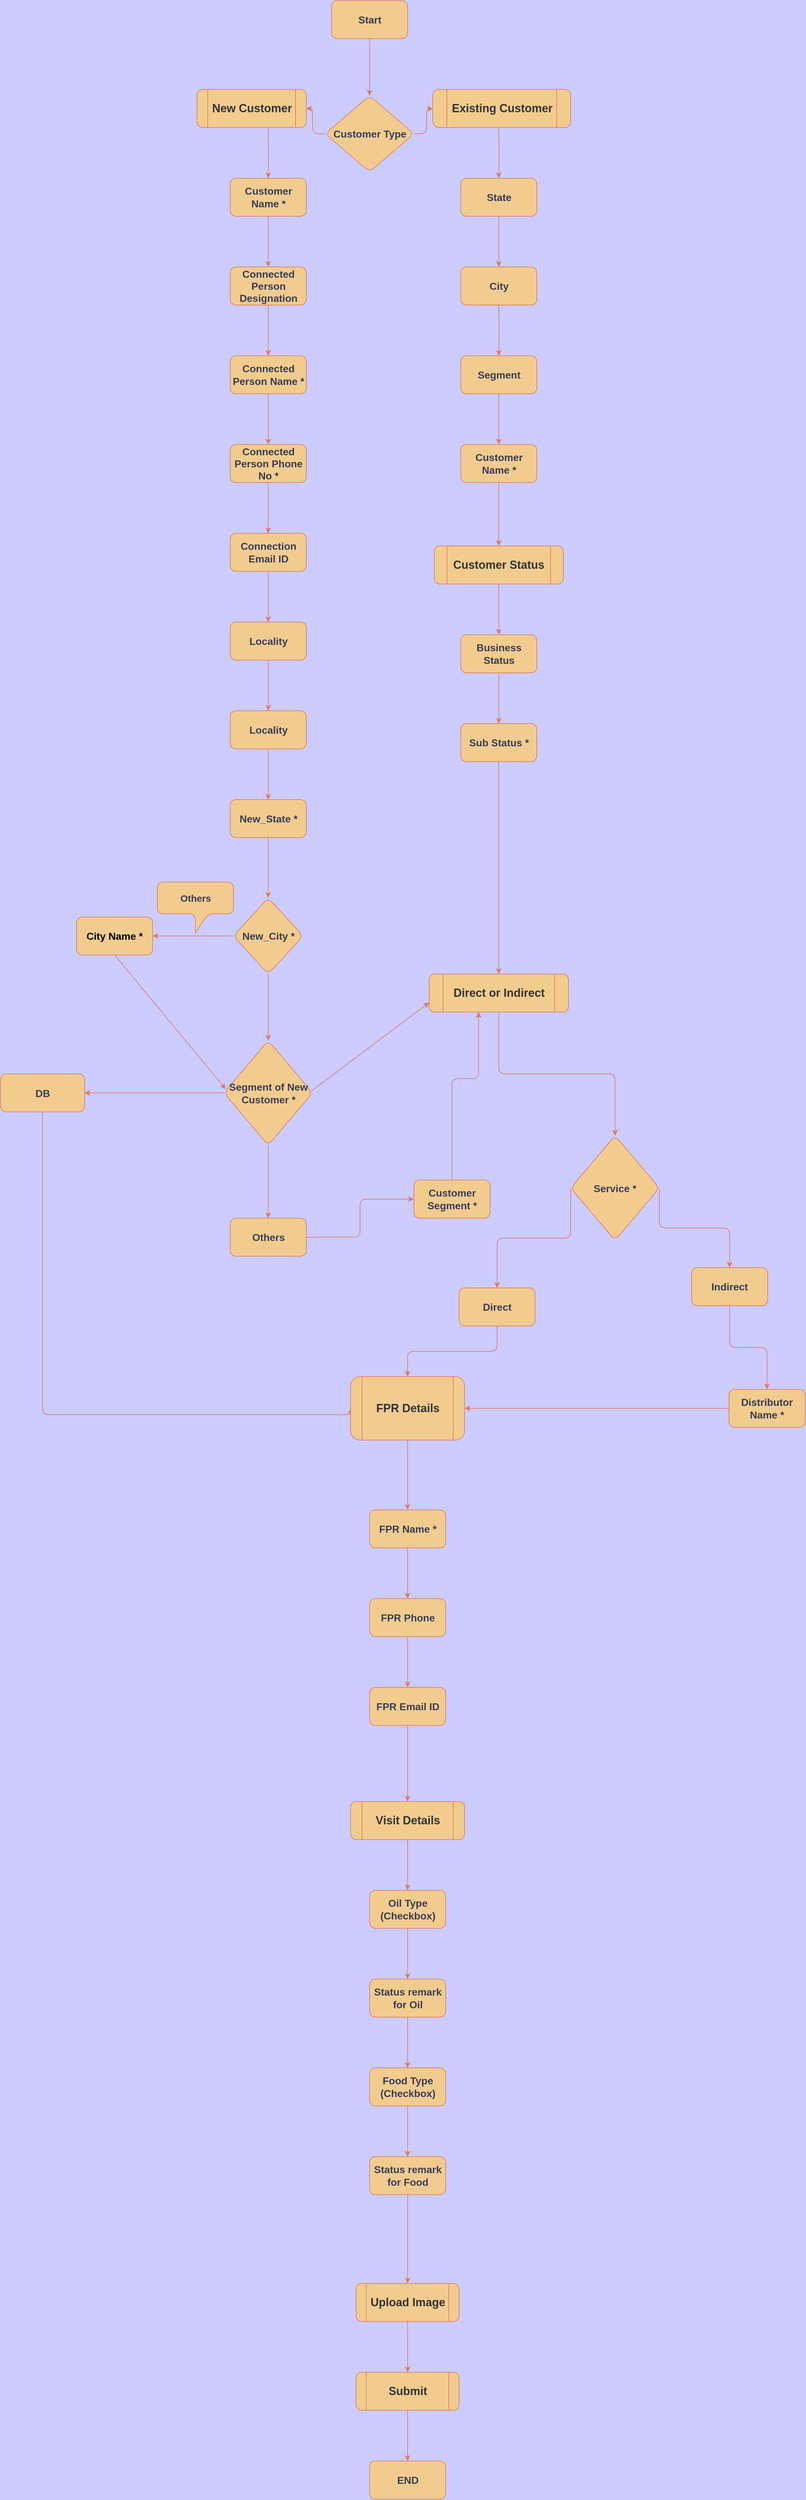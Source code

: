 <mxfile version="26.0.3">
  <diagram name="Page-1" id="N8i2UCWoSw69izzgNFbT">
    <mxGraphModel dx="2250" dy="795" grid="0" gridSize="10" guides="1" tooltips="1" connect="1" arrows="1" fold="1" page="1" pageScale="1" pageWidth="850" pageHeight="1100" background="#CCCCFF" math="0" shadow="0">
      <root>
        <mxCell id="0" />
        <mxCell id="1" parent="0" />
        <mxCell id="n3y6flI2zPdxHJmEXx_k-30" value="" style="edgeStyle=orthogonalEdgeStyle;rounded=1;orthogonalLoop=1;jettySize=auto;html=1;labelBackgroundColor=none;fontColor=default;strokeColor=#E07A5F;" edge="1" parent="1" source="n3y6flI2zPdxHJmEXx_k-21" target="n3y6flI2zPdxHJmEXx_k-29">
          <mxGeometry relative="1" as="geometry" />
        </mxCell>
        <mxCell id="n3y6flI2zPdxHJmEXx_k-21" value="&lt;b&gt;&lt;font style=&quot;font-size: 16px;&quot;&gt;Start&lt;/font&gt;&lt;/b&gt;" style="rounded=1;whiteSpace=wrap;html=1;labelBackgroundColor=none;fillColor=#F2CC8F;strokeColor=#E07A5F;fontColor=#393C56;" vertex="1" parent="1">
          <mxGeometry x="342.5" y="260" width="120" height="60" as="geometry" />
        </mxCell>
        <mxCell id="n3y6flI2zPdxHJmEXx_k-32" value="" style="edgeStyle=orthogonalEdgeStyle;rounded=1;orthogonalLoop=1;jettySize=auto;html=1;labelBackgroundColor=none;fontColor=default;strokeColor=#E07A5F;" edge="1" parent="1" source="n3y6flI2zPdxHJmEXx_k-29">
          <mxGeometry relative="1" as="geometry">
            <mxPoint x="302.5" y="430.0" as="targetPoint" />
          </mxGeometry>
        </mxCell>
        <mxCell id="n3y6flI2zPdxHJmEXx_k-34" value="" style="edgeStyle=orthogonalEdgeStyle;rounded=1;orthogonalLoop=1;jettySize=auto;html=1;labelBackgroundColor=none;fontColor=default;strokeColor=#E07A5F;" edge="1" parent="1" source="n3y6flI2zPdxHJmEXx_k-29">
          <mxGeometry relative="1" as="geometry">
            <mxPoint x="502.5" y="430.0" as="targetPoint" />
          </mxGeometry>
        </mxCell>
        <mxCell id="n3y6flI2zPdxHJmEXx_k-29" value="&lt;b&gt;&lt;font style=&quot;font-size: 16px;&quot;&gt;Customer Type&lt;/font&gt;&lt;/b&gt;" style="rhombus;whiteSpace=wrap;html=1;rounded=1;labelBackgroundColor=none;fillColor=#F2CC8F;strokeColor=#E07A5F;fontColor=#393C56;" vertex="1" parent="1">
          <mxGeometry x="332.5" y="410" width="140" height="120" as="geometry" />
        </mxCell>
        <mxCell id="n3y6flI2zPdxHJmEXx_k-48" value="" style="edgeStyle=orthogonalEdgeStyle;rounded=1;orthogonalLoop=1;jettySize=auto;html=1;labelBackgroundColor=none;fontColor=default;strokeColor=#E07A5F;" edge="1" parent="1" target="n3y6flI2zPdxHJmEXx_k-47">
          <mxGeometry relative="1" as="geometry">
            <mxPoint x="242.5" y="460.0" as="sourcePoint" />
          </mxGeometry>
        </mxCell>
        <mxCell id="n3y6flI2zPdxHJmEXx_k-70" value="" style="edgeStyle=orthogonalEdgeStyle;rounded=1;orthogonalLoop=1;jettySize=auto;html=1;labelBackgroundColor=none;fontColor=default;strokeColor=#E07A5F;" edge="1" parent="1" target="n3y6flI2zPdxHJmEXx_k-69">
          <mxGeometry relative="1" as="geometry">
            <mxPoint x="606.5" y="460.0" as="sourcePoint" />
          </mxGeometry>
        </mxCell>
        <mxCell id="n3y6flI2zPdxHJmEXx_k-50" value="" style="edgeStyle=orthogonalEdgeStyle;rounded=1;orthogonalLoop=1;jettySize=auto;html=1;labelBackgroundColor=none;fontColor=default;strokeColor=#E07A5F;" edge="1" parent="1" source="n3y6flI2zPdxHJmEXx_k-47" target="n3y6flI2zPdxHJmEXx_k-49">
          <mxGeometry relative="1" as="geometry" />
        </mxCell>
        <mxCell id="n3y6flI2zPdxHJmEXx_k-47" value="&lt;span style=&quot;font-family: sans-serif; font-size: medium; font-weight: 700; text-align: start; background-color: rgb(242, 204, 143);&quot;&gt;Customer Name *&lt;/span&gt;" style="rounded=1;whiteSpace=wrap;html=1;labelBackgroundColor=none;fillColor=#F2CC8F;strokeColor=#E07A5F;fontColor=#393C56;" vertex="1" parent="1">
          <mxGeometry x="182.5" y="540" width="120" height="60" as="geometry" />
        </mxCell>
        <mxCell id="n3y6flI2zPdxHJmEXx_k-52" value="" style="edgeStyle=orthogonalEdgeStyle;rounded=1;orthogonalLoop=1;jettySize=auto;html=1;labelBackgroundColor=none;fontColor=default;strokeColor=#E07A5F;" edge="1" parent="1" source="n3y6flI2zPdxHJmEXx_k-49" target="n3y6flI2zPdxHJmEXx_k-51">
          <mxGeometry relative="1" as="geometry" />
        </mxCell>
        <mxCell id="n3y6flI2zPdxHJmEXx_k-49" value="&lt;span style=&quot;font-family: sans-serif; font-size: medium; font-weight: 700; text-align: start; background-color: rgb(242, 204, 143);&quot;&gt;Connected Person Designation&lt;/span&gt;" style="rounded=1;whiteSpace=wrap;html=1;labelBackgroundColor=none;fillColor=#F2CC8F;strokeColor=#E07A5F;fontColor=#393C56;" vertex="1" parent="1">
          <mxGeometry x="182.5" y="680" width="120" height="60" as="geometry" />
        </mxCell>
        <mxCell id="n3y6flI2zPdxHJmEXx_k-54" value="" style="edgeStyle=orthogonalEdgeStyle;rounded=1;orthogonalLoop=1;jettySize=auto;html=1;labelBackgroundColor=none;fontColor=default;strokeColor=#E07A5F;" edge="1" parent="1" source="n3y6flI2zPdxHJmEXx_k-51" target="n3y6flI2zPdxHJmEXx_k-53">
          <mxGeometry relative="1" as="geometry" />
        </mxCell>
        <mxCell id="n3y6flI2zPdxHJmEXx_k-51" value="&lt;span style=&quot;font-family: sans-serif; font-size: medium; font-weight: 700; text-align: start; background-color: rgb(242, 204, 143);&quot;&gt;Connected Person Name *&lt;/span&gt;" style="rounded=1;whiteSpace=wrap;html=1;labelBackgroundColor=none;fillColor=#F2CC8F;strokeColor=#E07A5F;fontColor=#393C56;" vertex="1" parent="1">
          <mxGeometry x="182.5" y="820" width="120" height="60" as="geometry" />
        </mxCell>
        <mxCell id="n3y6flI2zPdxHJmEXx_k-56" value="" style="edgeStyle=orthogonalEdgeStyle;rounded=1;orthogonalLoop=1;jettySize=auto;html=1;labelBackgroundColor=none;fontColor=default;strokeColor=#E07A5F;" edge="1" parent="1" source="n3y6flI2zPdxHJmEXx_k-53">
          <mxGeometry relative="1" as="geometry">
            <mxPoint x="242.5" y="1100" as="targetPoint" />
          </mxGeometry>
        </mxCell>
        <mxCell id="n3y6flI2zPdxHJmEXx_k-53" value="&lt;span style=&quot;font-family: sans-serif; font-size: medium; font-weight: 700; text-align: start; background-color: rgb(242, 204, 143);&quot;&gt;Connected Person Phone No *&lt;/span&gt;" style="rounded=1;whiteSpace=wrap;html=1;labelBackgroundColor=none;fillColor=#F2CC8F;strokeColor=#E07A5F;fontColor=#393C56;" vertex="1" parent="1">
          <mxGeometry x="182.5" y="960" width="120" height="60" as="geometry" />
        </mxCell>
        <mxCell id="n3y6flI2zPdxHJmEXx_k-58" value="" style="edgeStyle=orthogonalEdgeStyle;rounded=1;orthogonalLoop=1;jettySize=auto;html=1;labelBackgroundColor=none;fontColor=default;strokeColor=#E07A5F;" edge="1" parent="1" target="n3y6flI2zPdxHJmEXx_k-57">
          <mxGeometry relative="1" as="geometry">
            <mxPoint x="242.5" y="1160" as="sourcePoint" />
          </mxGeometry>
        </mxCell>
        <mxCell id="n3y6flI2zPdxHJmEXx_k-60" value="" style="edgeStyle=orthogonalEdgeStyle;rounded=1;orthogonalLoop=1;jettySize=auto;html=1;labelBackgroundColor=none;fontColor=default;strokeColor=#E07A5F;" edge="1" parent="1" source="n3y6flI2zPdxHJmEXx_k-57" target="n3y6flI2zPdxHJmEXx_k-59">
          <mxGeometry relative="1" as="geometry" />
        </mxCell>
        <mxCell id="n3y6flI2zPdxHJmEXx_k-57" value="&lt;span style=&quot;font-family: sans-serif; font-size: medium; font-weight: 700; text-align: start; background-color: rgb(242, 204, 143);&quot;&gt;Connection Email ID&lt;/span&gt;" style="rounded=1;whiteSpace=wrap;html=1;labelBackgroundColor=none;fillColor=#F2CC8F;strokeColor=#E07A5F;fontColor=#393C56;" vertex="1" parent="1">
          <mxGeometry x="182.5" y="1100" width="120" height="60" as="geometry" />
        </mxCell>
        <mxCell id="n3y6flI2zPdxHJmEXx_k-62" value="" style="edgeStyle=orthogonalEdgeStyle;rounded=1;orthogonalLoop=1;jettySize=auto;html=1;labelBackgroundColor=none;fontColor=default;strokeColor=#E07A5F;" edge="1" parent="1" source="n3y6flI2zPdxHJmEXx_k-59" target="n3y6flI2zPdxHJmEXx_k-61">
          <mxGeometry relative="1" as="geometry" />
        </mxCell>
        <mxCell id="n3y6flI2zPdxHJmEXx_k-59" value="&lt;span style=&quot;font-family: sans-serif; font-size: medium; font-weight: 700; text-align: start; background-color: rgb(242, 204, 143);&quot;&gt;Locality&lt;/span&gt;" style="rounded=1;whiteSpace=wrap;html=1;labelBackgroundColor=none;fillColor=#F2CC8F;strokeColor=#E07A5F;fontColor=#393C56;" vertex="1" parent="1">
          <mxGeometry x="182.5" y="1240" width="120" height="60" as="geometry" />
        </mxCell>
        <mxCell id="n3y6flI2zPdxHJmEXx_k-64" value="" style="edgeStyle=orthogonalEdgeStyle;rounded=1;orthogonalLoop=1;jettySize=auto;html=1;labelBackgroundColor=none;fontColor=default;strokeColor=#E07A5F;" edge="1" parent="1" source="n3y6flI2zPdxHJmEXx_k-61" target="n3y6flI2zPdxHJmEXx_k-63">
          <mxGeometry relative="1" as="geometry" />
        </mxCell>
        <mxCell id="n3y6flI2zPdxHJmEXx_k-61" value="&lt;span style=&quot;font-family: sans-serif; font-size: medium; font-weight: 700; text-align: start; background-color: rgb(242, 204, 143);&quot;&gt;Locality&lt;/span&gt;" style="rounded=1;whiteSpace=wrap;html=1;labelBackgroundColor=none;fillColor=#F2CC8F;strokeColor=#E07A5F;fontColor=#393C56;" vertex="1" parent="1">
          <mxGeometry x="182.5" y="1380" width="120" height="60" as="geometry" />
        </mxCell>
        <mxCell id="n3y6flI2zPdxHJmEXx_k-78" value="" style="edgeStyle=orthogonalEdgeStyle;rounded=1;orthogonalLoop=1;jettySize=auto;html=1;labelBackgroundColor=none;fontColor=default;strokeColor=#E07A5F;" edge="1" parent="1" source="n3y6flI2zPdxHJmEXx_k-63" target="n3y6flI2zPdxHJmEXx_k-77">
          <mxGeometry relative="1" as="geometry" />
        </mxCell>
        <mxCell id="n3y6flI2zPdxHJmEXx_k-63" value="&lt;span style=&quot;font-family: sans-serif; font-size: medium; font-weight: 700; text-align: start; background-color: rgb(242, 204, 143);&quot;&gt;New_State *&lt;/span&gt;" style="rounded=1;whiteSpace=wrap;html=1;labelBackgroundColor=none;fillColor=#F2CC8F;strokeColor=#E07A5F;fontColor=#393C56;" vertex="1" parent="1">
          <mxGeometry x="182.5" y="1520" width="120" height="60" as="geometry" />
        </mxCell>
        <mxCell id="n3y6flI2zPdxHJmEXx_k-72" value="" style="edgeStyle=orthogonalEdgeStyle;rounded=1;orthogonalLoop=1;jettySize=auto;html=1;labelBackgroundColor=none;fontColor=default;strokeColor=#E07A5F;" edge="1" parent="1" source="n3y6flI2zPdxHJmEXx_k-69">
          <mxGeometry relative="1" as="geometry">
            <mxPoint x="606.5" y="680" as="targetPoint" />
          </mxGeometry>
        </mxCell>
        <mxCell id="n3y6flI2zPdxHJmEXx_k-141" value="" style="edgeStyle=elbowEdgeStyle;rounded=1;orthogonalLoop=1;jettySize=auto;elbow=vertical;html=1;labelBackgroundColor=none;fontColor=default;strokeColor=#E07A5F;" edge="1" parent="1" source="n3y6flI2zPdxHJmEXx_k-69" target="n3y6flI2zPdxHJmEXx_k-140">
          <mxGeometry relative="1" as="geometry" />
        </mxCell>
        <mxCell id="n3y6flI2zPdxHJmEXx_k-69" value="&lt;span style=&quot;font-family: sans-serif; font-size: medium; font-weight: 700; text-align: start; background-color: rgb(242, 204, 143);&quot;&gt;State&lt;/span&gt;" style="whiteSpace=wrap;html=1;rounded=1;labelBackgroundColor=none;fillColor=#F2CC8F;strokeColor=#E07A5F;fontColor=#393C56;" vertex="1" parent="1">
          <mxGeometry x="546.5" y="540" width="120" height="60" as="geometry" />
        </mxCell>
        <mxCell id="n3y6flI2zPdxHJmEXx_k-74" value="" style="edgeStyle=orthogonalEdgeStyle;rounded=1;orthogonalLoop=1;jettySize=auto;html=1;labelBackgroundColor=none;fontColor=default;strokeColor=#E07A5F;" edge="1" parent="1" target="n3y6flI2zPdxHJmEXx_k-73">
          <mxGeometry relative="1" as="geometry">
            <mxPoint x="606.5" y="740" as="sourcePoint" />
          </mxGeometry>
        </mxCell>
        <mxCell id="n3y6flI2zPdxHJmEXx_k-76" value="" style="edgeStyle=orthogonalEdgeStyle;rounded=1;orthogonalLoop=1;jettySize=auto;html=1;labelBackgroundColor=none;fontColor=default;strokeColor=#E07A5F;" edge="1" parent="1" source="n3y6flI2zPdxHJmEXx_k-73" target="n3y6flI2zPdxHJmEXx_k-75">
          <mxGeometry relative="1" as="geometry" />
        </mxCell>
        <mxCell id="n3y6flI2zPdxHJmEXx_k-73" value="&lt;span style=&quot;font-family: sans-serif; font-size: medium; font-weight: 700; text-align: start; background-color: rgb(242, 204, 143);&quot;&gt;Segment&lt;/span&gt;" style="whiteSpace=wrap;html=1;rounded=1;labelBackgroundColor=none;fillColor=#F2CC8F;strokeColor=#E07A5F;fontColor=#393C56;" vertex="1" parent="1">
          <mxGeometry x="546.5" y="820" width="120" height="60" as="geometry" />
        </mxCell>
        <mxCell id="n3y6flI2zPdxHJmEXx_k-143" value="" style="edgeStyle=elbowEdgeStyle;rounded=1;orthogonalLoop=1;jettySize=auto;elbow=vertical;html=1;labelBackgroundColor=none;fontColor=default;strokeColor=#E07A5F;" edge="1" parent="1" source="n3y6flI2zPdxHJmEXx_k-75" target="n3y6flI2zPdxHJmEXx_k-142">
          <mxGeometry relative="1" as="geometry" />
        </mxCell>
        <mxCell id="n3y6flI2zPdxHJmEXx_k-75" value="&lt;span style=&quot;font-family: sans-serif; font-size: medium; font-weight: 700; text-align: start; background-color: rgb(242, 204, 143);&quot;&gt;Customer Name *&lt;/span&gt;" style="whiteSpace=wrap;html=1;rounded=1;labelBackgroundColor=none;fillColor=#F2CC8F;strokeColor=#E07A5F;fontColor=#393C56;" vertex="1" parent="1">
          <mxGeometry x="546.5" y="960" width="120" height="60" as="geometry" />
        </mxCell>
        <mxCell id="n3y6flI2zPdxHJmEXx_k-81" value="" style="edgeStyle=orthogonalEdgeStyle;rounded=1;orthogonalLoop=1;jettySize=auto;html=1;labelBackgroundColor=none;fontColor=default;strokeColor=#E07A5F;" edge="1" parent="1" source="n3y6flI2zPdxHJmEXx_k-77" target="n3y6flI2zPdxHJmEXx_k-80">
          <mxGeometry relative="1" as="geometry" />
        </mxCell>
        <mxCell id="n3y6flI2zPdxHJmEXx_k-84" value="" style="edgeStyle=orthogonalEdgeStyle;rounded=1;orthogonalLoop=1;jettySize=auto;html=1;labelBackgroundColor=none;fontColor=default;strokeColor=#E07A5F;" edge="1" parent="1" source="n3y6flI2zPdxHJmEXx_k-77" target="n3y6flI2zPdxHJmEXx_k-83">
          <mxGeometry relative="1" as="geometry" />
        </mxCell>
        <mxCell id="n3y6flI2zPdxHJmEXx_k-77" value="&lt;span style=&quot;font-family: sans-serif; font-size: medium; font-weight: 700; text-align: start; background-color: rgb(242, 204, 143);&quot;&gt;New_City *&lt;/span&gt;" style="rhombus;whiteSpace=wrap;html=1;rounded=1;labelBackgroundColor=none;fillColor=#F2CC8F;strokeColor=#E07A5F;fontColor=#393C56;" vertex="1" parent="1">
          <mxGeometry x="187.5" y="1675" width="110" height="120" as="geometry" />
        </mxCell>
        <mxCell id="n3y6flI2zPdxHJmEXx_k-80" value="&lt;span style=&quot;&quot;&gt;&lt;br&gt;&lt;span style=&quot;color: rgb(0, 0, 0); font-family: sans-serif; font-size: medium; font-style: normal; font-variant-ligatures: normal; font-variant-caps: normal; font-weight: 700; letter-spacing: normal; orphans: 2; text-align: start; text-indent: 0px; text-transform: none; widows: 2; word-spacing: 0px; -webkit-text-stroke-width: 0px; white-space: normal; text-decoration-thickness: initial; text-decoration-style: initial; text-decoration-color: initial; float: none; display: inline !important;&quot;&gt;City Name *&lt;/span&gt;&lt;/span&gt;&lt;div&gt;&lt;br&gt;&lt;/div&gt;" style="rounded=1;whiteSpace=wrap;html=1;labelBackgroundColor=#F2CC8F;fillColor=#F2CC8F;strokeColor=#E07A5F;fontColor=#393C56;" vertex="1" parent="1">
          <mxGeometry x="-60" y="1705" width="120" height="60" as="geometry" />
        </mxCell>
        <mxCell id="n3y6flI2zPdxHJmEXx_k-82" value="&lt;b&gt;&lt;font style=&quot;font-size: 15px;&quot;&gt;Others&lt;/font&gt;&lt;/b&gt;" style="shape=callout;whiteSpace=wrap;html=1;perimeter=calloutPerimeter;labelBackgroundColor=none;fillColor=#F2CC8F;strokeColor=#E07A5F;fontColor=#393C56;rounded=1;" vertex="1" parent="1">
          <mxGeometry x="67.5" y="1650" width="120" height="80" as="geometry" />
        </mxCell>
        <mxCell id="n3y6flI2zPdxHJmEXx_k-93" value="" style="edgeStyle=elbowEdgeStyle;rounded=1;orthogonalLoop=1;jettySize=auto;elbow=vertical;html=1;labelBackgroundColor=none;fontColor=default;strokeColor=#E07A5F;" edge="1" parent="1" source="n3y6flI2zPdxHJmEXx_k-83" target="n3y6flI2zPdxHJmEXx_k-92">
          <mxGeometry relative="1" as="geometry" />
        </mxCell>
        <mxCell id="n3y6flI2zPdxHJmEXx_k-95" value="" style="edgeStyle=elbowEdgeStyle;rounded=1;orthogonalLoop=1;jettySize=auto;elbow=vertical;html=1;labelBackgroundColor=none;fontColor=default;strokeColor=#E07A5F;" edge="1" parent="1" source="n3y6flI2zPdxHJmEXx_k-83" target="n3y6flI2zPdxHJmEXx_k-94">
          <mxGeometry relative="1" as="geometry" />
        </mxCell>
        <mxCell id="n3y6flI2zPdxHJmEXx_k-83" value="&lt;span style=&quot;font-family: sans-serif; font-size: medium; font-weight: 700; text-align: start;&quot;&gt;Segment of New Customer *&lt;/span&gt;" style="rhombus;whiteSpace=wrap;html=1;rounded=1;labelBackgroundColor=none;fillColor=#F2CC8F;strokeColor=#E07A5F;fontColor=#393C56;" vertex="1" parent="1">
          <mxGeometry x="172.5" y="1900" width="140" height="165" as="geometry" />
        </mxCell>
        <mxCell id="n3y6flI2zPdxHJmEXx_k-157" value="" style="edgeStyle=elbowEdgeStyle;rounded=1;orthogonalLoop=1;jettySize=auto;elbow=vertical;html=1;entryX=0;entryY=0.5;entryDx=0;entryDy=0;labelBackgroundColor=none;fontColor=default;strokeColor=#E07A5F;" edge="1" parent="1" source="n3y6flI2zPdxHJmEXx_k-92" target="n3y6flI2zPdxHJmEXx_k-113">
          <mxGeometry relative="1" as="geometry">
            <mxPoint x="-113.75" y="2122.5" as="targetPoint" />
            <Array as="points">
              <mxPoint x="40" y="2490" />
            </Array>
          </mxGeometry>
        </mxCell>
        <mxCell id="n3y6flI2zPdxHJmEXx_k-92" value="&lt;b&gt;&lt;font style=&quot;font-size: 16px;&quot;&gt;DB&lt;/font&gt;&lt;/b&gt;" style="whiteSpace=wrap;html=1;rounded=1;labelBackgroundColor=none;fillColor=#F2CC8F;strokeColor=#E07A5F;fontColor=#393C56;" vertex="1" parent="1">
          <mxGeometry x="-180" y="1952.5" width="132.5" height="60" as="geometry" />
        </mxCell>
        <mxCell id="n3y6flI2zPdxHJmEXx_k-98" value="" style="edgeStyle=elbowEdgeStyle;rounded=1;orthogonalLoop=1;jettySize=auto;elbow=vertical;html=1;entryX=0;entryY=0.5;entryDx=0;entryDy=0;labelBackgroundColor=none;fontColor=default;strokeColor=#E07A5F;" edge="1" parent="1" source="n3y6flI2zPdxHJmEXx_k-94" target="n3y6flI2zPdxHJmEXx_k-97">
          <mxGeometry relative="1" as="geometry" />
        </mxCell>
        <mxCell id="n3y6flI2zPdxHJmEXx_k-94" value="&lt;b&gt;&lt;font style=&quot;font-size: 16px;&quot;&gt;Others&lt;/font&gt;&lt;/b&gt;" style="whiteSpace=wrap;html=1;rounded=1;labelBackgroundColor=none;fillColor=#F2CC8F;strokeColor=#E07A5F;fontColor=#393C56;" vertex="1" parent="1">
          <mxGeometry x="182.5" y="2180" width="120" height="60" as="geometry" />
        </mxCell>
        <mxCell id="n3y6flI2zPdxHJmEXx_k-96" value="" style="endArrow=classic;html=1;rounded=1;elbow=vertical;entryX=0.019;entryY=0.463;entryDx=0;entryDy=0;entryPerimeter=0;labelBackgroundColor=none;fontColor=default;strokeColor=#E07A5F;" edge="1" parent="1" target="n3y6flI2zPdxHJmEXx_k-83">
          <mxGeometry width="50" height="50" relative="1" as="geometry">
            <mxPoint y="1765" as="sourcePoint" />
            <mxPoint y="1940" as="targetPoint" />
          </mxGeometry>
        </mxCell>
        <mxCell id="n3y6flI2zPdxHJmEXx_k-155" value="" style="edgeStyle=elbowEdgeStyle;rounded=1;orthogonalLoop=1;jettySize=auto;elbow=vertical;html=1;entryX=0.355;entryY=1.001;entryDx=0;entryDy=0;entryPerimeter=0;exitX=0.5;exitY=0.167;exitDx=0;exitDy=0;exitPerimeter=0;labelBackgroundColor=none;fontColor=default;strokeColor=#E07A5F;" edge="1" parent="1" source="n3y6flI2zPdxHJmEXx_k-97" target="n3y6flI2zPdxHJmEXx_k-148">
          <mxGeometry relative="1" as="geometry">
            <mxPoint x="372.5" y="2180" as="targetPoint" />
            <Array as="points">
              <mxPoint x="510" y="1960" />
            </Array>
          </mxGeometry>
        </mxCell>
        <mxCell id="n3y6flI2zPdxHJmEXx_k-97" value="&lt;span style=&quot;font-family: sans-serif; font-size: medium; font-weight: 700; text-align: start;&quot;&gt;Customer Segment *&lt;/span&gt;" style="whiteSpace=wrap;html=1;rounded=1;labelBackgroundColor=none;fillColor=#F2CC8F;strokeColor=#E07A5F;fontColor=#393C56;" vertex="1" parent="1">
          <mxGeometry x="472.5" y="2120" width="120" height="60" as="geometry" />
        </mxCell>
        <mxCell id="n3y6flI2zPdxHJmEXx_k-105" value="" style="edgeStyle=elbowEdgeStyle;rounded=1;orthogonalLoop=1;jettySize=auto;elbow=vertical;html=1;exitX=1;exitY=0.5;exitDx=0;exitDy=0;labelBackgroundColor=none;fontColor=default;strokeColor=#E07A5F;" edge="1" parent="1" source="n3y6flI2zPdxHJmEXx_k-99" target="n3y6flI2zPdxHJmEXx_k-104">
          <mxGeometry relative="1" as="geometry" />
        </mxCell>
        <mxCell id="n3y6flI2zPdxHJmEXx_k-110" value="" style="edgeStyle=elbowEdgeStyle;rounded=1;orthogonalLoop=1;jettySize=auto;elbow=vertical;html=1;exitX=0;exitY=0.5;exitDx=0;exitDy=0;labelBackgroundColor=none;fontColor=default;strokeColor=#E07A5F;" edge="1" parent="1" source="n3y6flI2zPdxHJmEXx_k-99" target="n3y6flI2zPdxHJmEXx_k-109">
          <mxGeometry relative="1" as="geometry" />
        </mxCell>
        <mxCell id="n3y6flI2zPdxHJmEXx_k-99" value="&lt;span style=&quot;font-family: sans-serif; font-size: medium; font-weight: 700; text-align: start;&quot;&gt;Service *&lt;/span&gt;" style="rhombus;whiteSpace=wrap;html=1;rounded=1;labelBackgroundColor=none;fillColor=#F2CC8F;strokeColor=#E07A5F;fontColor=#393C56;" vertex="1" parent="1">
          <mxGeometry x="720" y="2050" width="140" height="165" as="geometry" />
        </mxCell>
        <mxCell id="n3y6flI2zPdxHJmEXx_k-112" value="" style="edgeStyle=elbowEdgeStyle;rounded=1;orthogonalLoop=1;jettySize=auto;elbow=vertical;html=1;labelBackgroundColor=none;fontColor=default;strokeColor=#E07A5F;" edge="1" parent="1" source="n3y6flI2zPdxHJmEXx_k-104" target="n3y6flI2zPdxHJmEXx_k-111">
          <mxGeometry relative="1" as="geometry" />
        </mxCell>
        <mxCell id="n3y6flI2zPdxHJmEXx_k-104" value="&lt;span style=&quot;font-family: sans-serif; font-size: medium; text-align: start;&quot;&gt;&lt;b style=&quot;&quot;&gt;Indirect&lt;/b&gt;&lt;/span&gt;" style="whiteSpace=wrap;html=1;rounded=1;labelBackgroundColor=none;fillColor=#F2CC8F;strokeColor=#E07A5F;fontColor=#393C56;" vertex="1" parent="1">
          <mxGeometry x="911" y="2258" width="120" height="60" as="geometry" />
        </mxCell>
        <mxCell id="n3y6flI2zPdxHJmEXx_k-115" value="" style="edgeStyle=elbowEdgeStyle;rounded=1;orthogonalLoop=1;jettySize=auto;elbow=vertical;html=1;labelBackgroundColor=none;fontColor=default;strokeColor=#E07A5F;" edge="1" parent="1" source="n3y6flI2zPdxHJmEXx_k-109" target="n3y6flI2zPdxHJmEXx_k-113">
          <mxGeometry relative="1" as="geometry" />
        </mxCell>
        <mxCell id="n3y6flI2zPdxHJmEXx_k-109" value="&lt;span style=&quot;font-family: sans-serif; font-size: medium; text-align: start;&quot;&gt;&lt;b style=&quot;&quot;&gt;Direct&lt;/b&gt;&lt;/span&gt;" style="whiteSpace=wrap;html=1;rounded=1;labelBackgroundColor=none;fillColor=#F2CC8F;strokeColor=#E07A5F;fontColor=#393C56;" vertex="1" parent="1">
          <mxGeometry x="543.75" y="2290" width="120" height="60" as="geometry" />
        </mxCell>
        <mxCell id="n3y6flI2zPdxHJmEXx_k-111" value="&lt;span style=&quot;font-family: sans-serif; font-size: medium; font-weight: 700; text-align: start;&quot;&gt;Distributor Name *&lt;/span&gt;" style="whiteSpace=wrap;html=1;rounded=1;labelBackgroundColor=none;fillColor=#F2CC8F;strokeColor=#E07A5F;fontColor=#393C56;" vertex="1" parent="1">
          <mxGeometry x="970" y="2450" width="120" height="60" as="geometry" />
        </mxCell>
        <mxCell id="n3y6flI2zPdxHJmEXx_k-119" value="" style="edgeStyle=elbowEdgeStyle;rounded=1;orthogonalLoop=1;jettySize=auto;elbow=vertical;html=1;labelBackgroundColor=none;fontColor=default;strokeColor=#E07A5F;" edge="1" parent="1" source="n3y6flI2zPdxHJmEXx_k-113" target="n3y6flI2zPdxHJmEXx_k-118">
          <mxGeometry relative="1" as="geometry" />
        </mxCell>
        <mxCell id="n3y6flI2zPdxHJmEXx_k-113" value="&lt;h2 style=&quot;color: rgb(51, 51, 51); font-family: sans-serif; text-align: start;&quot;&gt;FPR Details&lt;/h2&gt;" style="shape=process;whiteSpace=wrap;html=1;backgroundOutline=1;labelBackgroundColor=none;fillColor=#F2CC8F;strokeColor=#E07A5F;fontColor=#393C56;rounded=1;" vertex="1" parent="1">
          <mxGeometry x="372.5" y="2430" width="180" height="100" as="geometry" />
        </mxCell>
        <mxCell id="n3y6flI2zPdxHJmEXx_k-121" value="" style="edgeStyle=elbowEdgeStyle;rounded=1;orthogonalLoop=1;jettySize=auto;elbow=vertical;html=1;labelBackgroundColor=none;fontColor=default;strokeColor=#E07A5F;" edge="1" parent="1" source="n3y6flI2zPdxHJmEXx_k-118" target="n3y6flI2zPdxHJmEXx_k-120">
          <mxGeometry relative="1" as="geometry" />
        </mxCell>
        <mxCell id="n3y6flI2zPdxHJmEXx_k-118" value="&lt;span style=&quot;font-family: sans-serif; font-size: medium; font-weight: 700; text-align: start;&quot;&gt;FPR Name *&lt;/span&gt;" style="whiteSpace=wrap;html=1;labelBackgroundColor=#F2CC8F;fillColor=#F2CC8F;strokeColor=#E07A5F;fontColor=#393C56;rounded=1;" vertex="1" parent="1">
          <mxGeometry x="402.5" y="2640" width="120" height="60" as="geometry" />
        </mxCell>
        <mxCell id="n3y6flI2zPdxHJmEXx_k-123" value="" style="edgeStyle=elbowEdgeStyle;rounded=1;orthogonalLoop=1;jettySize=auto;elbow=vertical;html=1;labelBackgroundColor=none;fontColor=default;strokeColor=#E07A5F;" edge="1" parent="1" source="n3y6flI2zPdxHJmEXx_k-120" target="n3y6flI2zPdxHJmEXx_k-122">
          <mxGeometry relative="1" as="geometry" />
        </mxCell>
        <mxCell id="n3y6flI2zPdxHJmEXx_k-120" value="&lt;span style=&quot;font-family: sans-serif; font-size: medium; font-weight: 700; text-align: start;&quot;&gt;FPR Phone&lt;/span&gt;" style="whiteSpace=wrap;html=1;labelBackgroundColor=#F2CC8F;fillColor=#F2CC8F;strokeColor=#E07A5F;fontColor=#393C56;rounded=1;" vertex="1" parent="1">
          <mxGeometry x="402.5" y="2780" width="120" height="60" as="geometry" />
        </mxCell>
        <mxCell id="n3y6flI2zPdxHJmEXx_k-127" value="" style="edgeStyle=elbowEdgeStyle;rounded=1;orthogonalLoop=1;jettySize=auto;elbow=vertical;html=1;labelBackgroundColor=none;fontColor=default;strokeColor=#E07A5F;" edge="1" parent="1" source="n3y6flI2zPdxHJmEXx_k-122" target="n3y6flI2zPdxHJmEXx_k-126">
          <mxGeometry relative="1" as="geometry" />
        </mxCell>
        <mxCell id="n3y6flI2zPdxHJmEXx_k-122" value="&lt;span style=&quot;font-family: sans-serif; font-size: medium; font-weight: 700; text-align: start;&quot;&gt;FPR Email ID&lt;/span&gt;" style="whiteSpace=wrap;html=1;labelBackgroundColor=#F2CC8F;fillColor=#F2CC8F;strokeColor=#E07A5F;fontColor=#393C56;rounded=1;" vertex="1" parent="1">
          <mxGeometry x="402.5" y="2920" width="120" height="60" as="geometry" />
        </mxCell>
        <mxCell id="n3y6flI2zPdxHJmEXx_k-129" value="" style="edgeStyle=elbowEdgeStyle;rounded=1;orthogonalLoop=1;jettySize=auto;elbow=vertical;html=1;labelBackgroundColor=none;fontColor=default;strokeColor=#E07A5F;" edge="1" parent="1" source="n3y6flI2zPdxHJmEXx_k-126" target="n3y6flI2zPdxHJmEXx_k-128">
          <mxGeometry relative="1" as="geometry" />
        </mxCell>
        <mxCell id="n3y6flI2zPdxHJmEXx_k-126" value="&lt;h2 style=&quot;color: rgb(51, 51, 51); font-family: sans-serif; text-align: start;&quot;&gt;Visit Details&lt;/h2&gt;" style="shape=process;whiteSpace=wrap;html=1;backgroundOutline=1;labelBackgroundColor=none;fillColor=#F2CC8F;strokeColor=#E07A5F;fontColor=#393C56;rounded=1;" vertex="1" parent="1">
          <mxGeometry x="372.5" y="3100" width="180" height="60" as="geometry" />
        </mxCell>
        <mxCell id="n3y6flI2zPdxHJmEXx_k-131" value="" style="edgeStyle=elbowEdgeStyle;rounded=1;orthogonalLoop=1;jettySize=auto;elbow=vertical;html=1;labelBackgroundColor=none;fontColor=default;strokeColor=#E07A5F;" edge="1" parent="1" source="n3y6flI2zPdxHJmEXx_k-128" target="n3y6flI2zPdxHJmEXx_k-130">
          <mxGeometry relative="1" as="geometry" />
        </mxCell>
        <mxCell id="n3y6flI2zPdxHJmEXx_k-128" value="&lt;font style=&quot;font-size: 16px;&quot;&gt;&lt;b&gt;Oil Type (Checkbox)&lt;/b&gt;&lt;/font&gt;" style="whiteSpace=wrap;html=1;labelBackgroundColor=none;fillColor=#F2CC8F;strokeColor=#E07A5F;fontColor=#393C56;rounded=1;" vertex="1" parent="1">
          <mxGeometry x="402.5" y="3240" width="120" height="60" as="geometry" />
        </mxCell>
        <mxCell id="n3y6flI2zPdxHJmEXx_k-133" value="" style="edgeStyle=elbowEdgeStyle;rounded=1;orthogonalLoop=1;jettySize=auto;elbow=vertical;html=1;labelBackgroundColor=none;fontColor=default;strokeColor=#E07A5F;" edge="1" parent="1" source="n3y6flI2zPdxHJmEXx_k-130" target="n3y6flI2zPdxHJmEXx_k-132">
          <mxGeometry relative="1" as="geometry" />
        </mxCell>
        <mxCell id="n3y6flI2zPdxHJmEXx_k-130" value="&lt;span style=&quot;font-family: sans-serif; font-size: medium; font-weight: 700; text-align: start;&quot;&gt;Status remark for Oil&lt;/span&gt;" style="whiteSpace=wrap;html=1;labelBackgroundColor=#F2CC8F;fillColor=#F2CC8F;strokeColor=#E07A5F;fontColor=#393C56;rounded=1;" vertex="1" parent="1">
          <mxGeometry x="402.5" y="3380" width="120" height="60" as="geometry" />
        </mxCell>
        <mxCell id="n3y6flI2zPdxHJmEXx_k-135" value="" style="edgeStyle=elbowEdgeStyle;rounded=1;orthogonalLoop=1;jettySize=auto;elbow=vertical;html=1;labelBackgroundColor=none;fontColor=default;strokeColor=#E07A5F;" edge="1" parent="1" source="n3y6flI2zPdxHJmEXx_k-132" target="n3y6flI2zPdxHJmEXx_k-134">
          <mxGeometry relative="1" as="geometry" />
        </mxCell>
        <mxCell id="n3y6flI2zPdxHJmEXx_k-132" value="&lt;font style=&quot;font-size: 16px;&quot;&gt;&lt;b&gt;Food Type (Checkbox)&lt;/b&gt;&lt;/font&gt;" style="whiteSpace=wrap;html=1;labelBackgroundColor=none;fillColor=#F2CC8F;strokeColor=#E07A5F;fontColor=#393C56;rounded=1;" vertex="1" parent="1">
          <mxGeometry x="402.5" y="3520" width="120" height="60" as="geometry" />
        </mxCell>
        <mxCell id="n3y6flI2zPdxHJmEXx_k-137" value="" style="edgeStyle=elbowEdgeStyle;rounded=1;orthogonalLoop=1;jettySize=auto;elbow=vertical;html=1;labelBackgroundColor=none;fontColor=default;strokeColor=#E07A5F;" edge="1" parent="1" source="n3y6flI2zPdxHJmEXx_k-134" target="n3y6flI2zPdxHJmEXx_k-136">
          <mxGeometry relative="1" as="geometry" />
        </mxCell>
        <mxCell id="n3y6flI2zPdxHJmEXx_k-134" value="&lt;span style=&quot;font-family: sans-serif; font-size: medium; font-weight: 700; text-align: start;&quot;&gt;Status remark for Food&lt;/span&gt;" style="whiteSpace=wrap;html=1;labelBackgroundColor=#F2CC8F;fillColor=#F2CC8F;strokeColor=#E07A5F;fontColor=#393C56;rounded=1;" vertex="1" parent="1">
          <mxGeometry x="402.5" y="3660" width="120" height="60" as="geometry" />
        </mxCell>
        <mxCell id="n3y6flI2zPdxHJmEXx_k-159" value="" style="edgeStyle=elbowEdgeStyle;rounded=1;orthogonalLoop=1;jettySize=auto;elbow=vertical;html=1;labelBackgroundColor=none;fontColor=default;strokeColor=#E07A5F;" edge="1" parent="1" source="n3y6flI2zPdxHJmEXx_k-136" target="n3y6flI2zPdxHJmEXx_k-158">
          <mxGeometry relative="1" as="geometry" />
        </mxCell>
        <mxCell id="n3y6flI2zPdxHJmEXx_k-136" value="&lt;h2 style=&quot;color: rgb(51, 51, 51); font-family: sans-serif; text-align: start;&quot;&gt;Upload Image&lt;/h2&gt;" style="shape=process;whiteSpace=wrap;html=1;backgroundOutline=1;labelBackgroundColor=none;fillColor=#F2CC8F;strokeColor=#E07A5F;fontColor=#393C56;rounded=1;" vertex="1" parent="1">
          <mxGeometry x="381.25" y="3860" width="162.5" height="60" as="geometry" />
        </mxCell>
        <mxCell id="n3y6flI2zPdxHJmEXx_k-138" value="&lt;h2 style=&quot;color: rgb(51, 51, 51); font-family: sans-serif; text-align: start;&quot;&gt;New Customer&lt;/h2&gt;" style="shape=process;whiteSpace=wrap;html=1;backgroundOutline=1;labelBackgroundColor=none;fillColor=#F2CC8F;strokeColor=#E07A5F;fontColor=#393C56;rounded=1;" vertex="1" parent="1">
          <mxGeometry x="130" y="400" width="172.5" height="60" as="geometry" />
        </mxCell>
        <mxCell id="n3y6flI2zPdxHJmEXx_k-139" value="&lt;h2 style=&quot;color: rgb(51, 51, 51); font-family: sans-serif; text-align: start;&quot;&gt;Existing Customer&lt;/h2&gt;" style="shape=process;whiteSpace=wrap;html=1;backgroundOutline=1;labelBackgroundColor=none;fillColor=#F2CC8F;strokeColor=#E07A5F;fontColor=#393C56;rounded=1;" vertex="1" parent="1">
          <mxGeometry x="502.5" y="400" width="217.5" height="60" as="geometry" />
        </mxCell>
        <mxCell id="n3y6flI2zPdxHJmEXx_k-140" value="&lt;span style=&quot;font-family: sans-serif; font-size: medium; font-weight: 700; text-align: start; background-color: rgb(242, 204, 143);&quot;&gt;City&lt;/span&gt;" style="whiteSpace=wrap;html=1;rounded=1;labelBackgroundColor=none;fillColor=#F2CC8F;strokeColor=#E07A5F;fontColor=#393C56;" vertex="1" parent="1">
          <mxGeometry x="546.5" y="680" width="120" height="60" as="geometry" />
        </mxCell>
        <mxCell id="n3y6flI2zPdxHJmEXx_k-145" value="" style="edgeStyle=elbowEdgeStyle;rounded=1;orthogonalLoop=1;jettySize=auto;elbow=vertical;html=1;labelBackgroundColor=none;fontColor=default;strokeColor=#E07A5F;" edge="1" parent="1" source="n3y6flI2zPdxHJmEXx_k-142" target="n3y6flI2zPdxHJmEXx_k-144">
          <mxGeometry relative="1" as="geometry" />
        </mxCell>
        <mxCell id="n3y6flI2zPdxHJmEXx_k-142" value="&lt;h2 style=&quot;color: rgb(51, 51, 51); font-family: sans-serif; text-align: start;&quot;&gt;Customer Status&lt;/h2&gt;" style="shape=process;whiteSpace=wrap;html=1;backgroundOutline=1;labelBackgroundColor=none;fillColor=#F2CC8F;strokeColor=#E07A5F;fontColor=#393C56;rounded=1;" vertex="1" parent="1">
          <mxGeometry x="504.75" y="1120" width="203.5" height="60" as="geometry" />
        </mxCell>
        <mxCell id="n3y6flI2zPdxHJmEXx_k-147" value="" style="edgeStyle=elbowEdgeStyle;rounded=1;orthogonalLoop=1;jettySize=auto;elbow=vertical;html=1;labelBackgroundColor=none;fontColor=default;strokeColor=#E07A5F;" edge="1" parent="1" source="n3y6flI2zPdxHJmEXx_k-144" target="n3y6flI2zPdxHJmEXx_k-146">
          <mxGeometry relative="1" as="geometry" />
        </mxCell>
        <mxCell id="n3y6flI2zPdxHJmEXx_k-144" value="&lt;span style=&quot;font-family: sans-serif; font-size: medium; font-weight: 700; text-align: start; background-color: rgb(242, 204, 143);&quot;&gt;Business Status&lt;/span&gt;" style="whiteSpace=wrap;html=1;labelBackgroundColor=none;fillColor=#F2CC8F;strokeColor=#E07A5F;fontColor=#393C56;rounded=1;" vertex="1" parent="1">
          <mxGeometry x="546.5" y="1260" width="120" height="60" as="geometry" />
        </mxCell>
        <mxCell id="n3y6flI2zPdxHJmEXx_k-149" value="" style="edgeStyle=elbowEdgeStyle;rounded=1;orthogonalLoop=1;jettySize=auto;elbow=vertical;html=1;labelBackgroundColor=none;fontColor=default;strokeColor=#E07A5F;" edge="1" parent="1" source="n3y6flI2zPdxHJmEXx_k-146" target="n3y6flI2zPdxHJmEXx_k-148">
          <mxGeometry relative="1" as="geometry" />
        </mxCell>
        <mxCell id="n3y6flI2zPdxHJmEXx_k-146" value="&lt;span style=&quot;font-family: sans-serif; font-size: medium; font-weight: 700; text-align: start; background-color: rgb(242, 204, 143);&quot;&gt;Sub Status *&lt;/span&gt;" style="whiteSpace=wrap;html=1;labelBackgroundColor=none;fillColor=#F2CC8F;strokeColor=#E07A5F;fontColor=#393C56;rounded=1;" vertex="1" parent="1">
          <mxGeometry x="546.5" y="1400" width="120" height="60" as="geometry" />
        </mxCell>
        <mxCell id="n3y6flI2zPdxHJmEXx_k-152" value="" style="edgeStyle=elbowEdgeStyle;rounded=1;orthogonalLoop=1;jettySize=auto;elbow=vertical;html=1;labelBackgroundColor=none;fontColor=default;strokeColor=#E07A5F;" edge="1" parent="1" source="n3y6flI2zPdxHJmEXx_k-148" target="n3y6flI2zPdxHJmEXx_k-99">
          <mxGeometry relative="1" as="geometry" />
        </mxCell>
        <mxCell id="n3y6flI2zPdxHJmEXx_k-148" value="&lt;h2 style=&quot;color: rgb(51, 51, 51); font-family: sans-serif; text-align: start;&quot;&gt;Direct or Indirect&lt;/h2&gt;" style="shape=process;whiteSpace=wrap;html=1;backgroundOutline=1;labelBackgroundColor=none;fillColor=#F2CC8F;strokeColor=#E07A5F;fontColor=#393C56;rounded=1;" vertex="1" parent="1">
          <mxGeometry x="496.5" y="1795" width="220" height="60" as="geometry" />
        </mxCell>
        <mxCell id="n3y6flI2zPdxHJmEXx_k-161" value="" style="edgeStyle=elbowEdgeStyle;rounded=1;orthogonalLoop=1;jettySize=auto;elbow=vertical;html=1;labelBackgroundColor=none;fontColor=default;strokeColor=#E07A5F;" edge="1" parent="1" source="n3y6flI2zPdxHJmEXx_k-158">
          <mxGeometry relative="1" as="geometry">
            <mxPoint x="462.5" y="4140" as="targetPoint" />
          </mxGeometry>
        </mxCell>
        <mxCell id="n3y6flI2zPdxHJmEXx_k-158" value="&lt;h2 style=&quot;color: rgb(51, 51, 51); font-family: sans-serif; text-align: start;&quot;&gt;Submit&lt;/h2&gt;" style="shape=process;whiteSpace=wrap;html=1;backgroundOutline=1;labelBackgroundColor=none;fillColor=#F2CC8F;strokeColor=#E07A5F;fontColor=#393C56;rounded=1;" vertex="1" parent="1">
          <mxGeometry x="381.25" y="4000" width="162.5" height="60" as="geometry" />
        </mxCell>
        <mxCell id="n3y6flI2zPdxHJmEXx_k-162" value="&lt;b&gt;&lt;font style=&quot;font-size: 16px;&quot;&gt;END&lt;/font&gt;&lt;/b&gt;" style="rounded=1;whiteSpace=wrap;html=1;labelBackgroundColor=none;fillColor=#F2CC8F;strokeColor=#E07A5F;fontColor=#393C56;" vertex="1" parent="1">
          <mxGeometry x="402.5" y="4140" width="120" height="60" as="geometry" />
        </mxCell>
        <mxCell id="n3y6flI2zPdxHJmEXx_k-163" value="" style="endArrow=classic;html=1;rounded=1;elbow=vertical;exitX=0.982;exitY=0.485;exitDx=0;exitDy=0;exitPerimeter=0;entryX=0;entryY=0.75;entryDx=0;entryDy=0;labelBackgroundColor=none;fontColor=default;strokeColor=#E07A5F;" edge="1" parent="1" source="n3y6flI2zPdxHJmEXx_k-83" target="n3y6flI2zPdxHJmEXx_k-148">
          <mxGeometry width="50" height="50" relative="1" as="geometry">
            <mxPoint x="302.5" y="1990" as="sourcePoint" />
            <mxPoint x="510" y="1970" as="targetPoint" />
          </mxGeometry>
        </mxCell>
        <mxCell id="n3y6flI2zPdxHJmEXx_k-164" value="" style="endArrow=classic;html=1;rounded=1;elbow=vertical;exitX=0;exitY=0.5;exitDx=0;exitDy=0;entryX=1;entryY=0.5;entryDx=0;entryDy=0;labelBackgroundColor=none;fontColor=default;strokeColor=#E07A5F;" edge="1" parent="1" source="n3y6flI2zPdxHJmEXx_k-111" target="n3y6flI2zPdxHJmEXx_k-113">
          <mxGeometry width="50" height="50" relative="1" as="geometry">
            <mxPoint x="540" y="2560" as="sourcePoint" />
            <mxPoint x="590" y="2510" as="targetPoint" />
          </mxGeometry>
        </mxCell>
      </root>
    </mxGraphModel>
  </diagram>
</mxfile>
